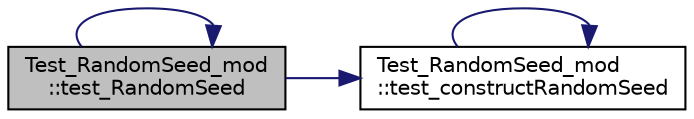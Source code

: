 digraph "Test_RandomSeed_mod::test_RandomSeed"
{
 // LATEX_PDF_SIZE
  edge [fontname="Helvetica",fontsize="10",labelfontname="Helvetica",labelfontsize="10"];
  node [fontname="Helvetica",fontsize="10",shape=record];
  rankdir="LR";
  Node1 [label="Test_RandomSeed_mod\l::test_RandomSeed",height=0.2,width=0.4,color="black", fillcolor="grey75", style="filled", fontcolor="black",tooltip=" "];
  Node1 -> Node2 [color="midnightblue",fontsize="10",style="solid"];
  Node2 [label="Test_RandomSeed_mod\l::test_constructRandomSeed",height=0.2,width=0.4,color="black", fillcolor="white", style="filled",URL="$namespaceTest__RandomSeed__mod.html#acbd53744513802f3430c8136bd3d3124",tooltip=" "];
  Node2 -> Node2 [color="midnightblue",fontsize="10",style="solid"];
  Node1 -> Node1 [color="midnightblue",fontsize="10",style="solid"];
}
